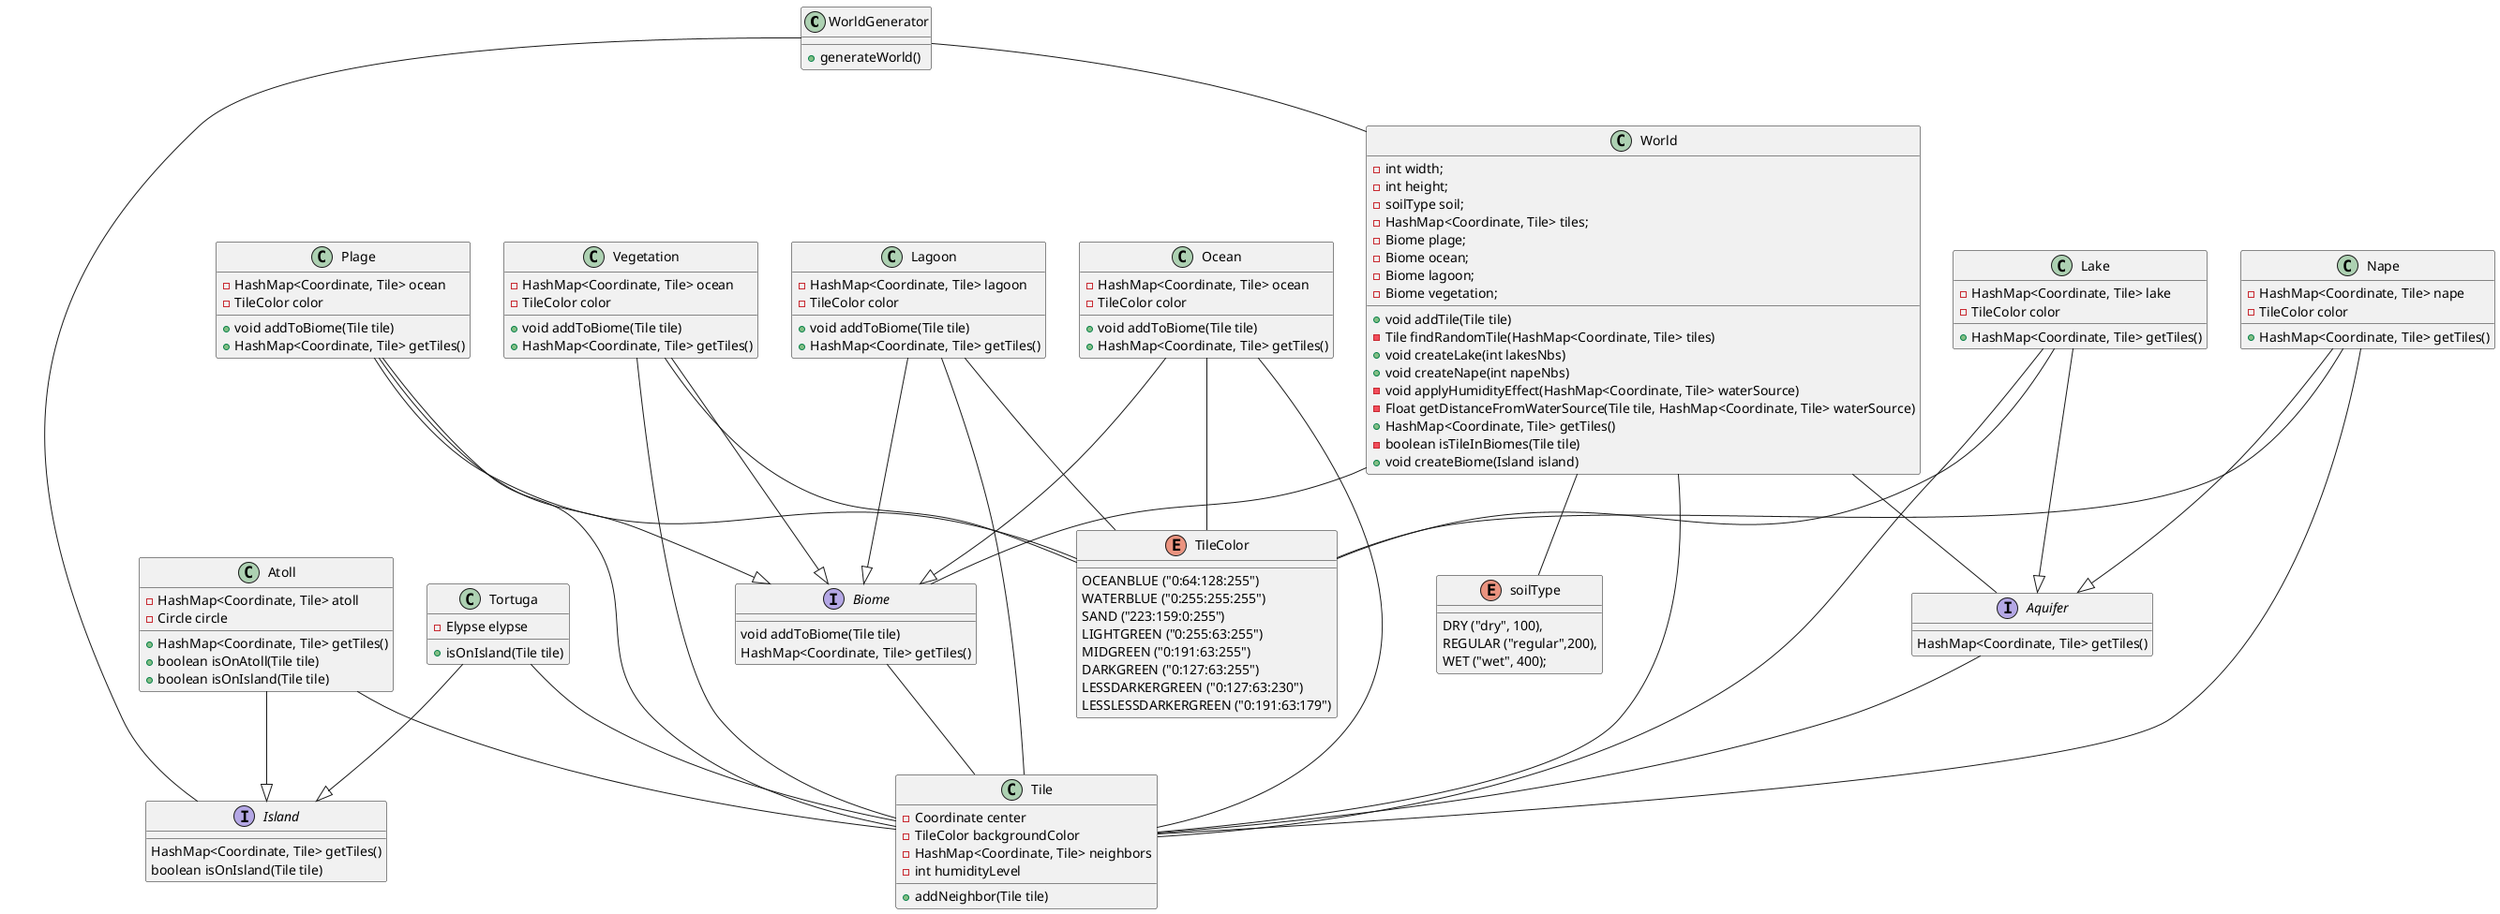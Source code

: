 @startuml

Class WorldGenerator {
    + generateWorld()
}

Interface Aquifer {
    HashMap<Coordinate, Tile> getTiles()
}

Interface Biome {
    void addToBiome(Tile tile)
    HashMap<Coordinate, Tile> getTiles()
}

Interface Island {
    HashMap<Coordinate, Tile> getTiles()
    boolean isOnIsland(Tile tile)
}

class Atoll {
    - HashMap<Coordinate, Tile> atoll
    - Circle circle
    + HashMap<Coordinate, Tile> getTiles()
    + boolean isOnAtoll(Tile tile)
    + boolean isOnIsland(Tile tile)
}

class World {
    - int width;
    - int height;
    - soilType soil;
    - HashMap<Coordinate, Tile> tiles;
    - Biome plage;
    - Biome ocean;
    - Biome lagoon;
    - Biome vegetation;
    + void addTile(Tile tile)
    - Tile findRandomTile(HashMap<Coordinate, Tile> tiles)
    + void createLake(int lakesNbs)
    + void createNape(int napeNbs)
    - void applyHumidityEffect(HashMap<Coordinate, Tile> waterSource)
    - Float getDistanceFromWaterSource(Tile tile, HashMap<Coordinate, Tile> waterSource)
    + HashMap<Coordinate, Tile> getTiles()
    - boolean isTileInBiomes(Tile tile)
    + void createBiome(Island island)
}

class Lagoon {
    - HashMap<Coordinate, Tile> lagoon
    - TileColor color
    + void addToBiome(Tile tile)
    + HashMap<Coordinate, Tile> getTiles()
}

class Lake{
    - HashMap<Coordinate, Tile> lake
    - TileColor color
    + HashMap<Coordinate, Tile> getTiles()
}

class Nape{
    - HashMap<Coordinate, Tile> nape
    - TileColor color
    + HashMap<Coordinate, Tile> getTiles()
}


class Ocean{
    - HashMap<Coordinate, Tile> ocean
    - TileColor color
    + void addToBiome(Tile tile)
    + HashMap<Coordinate, Tile> getTiles()
}

class Plage{
    - HashMap<Coordinate, Tile> ocean
    - TileColor color
    + void addToBiome(Tile tile)
    + HashMap<Coordinate, Tile> getTiles()
}

Class Tile{
    - Coordinate center
    - TileColor backgroundColor
    - HashMap<Coordinate, Tile> neighbors
    - int humidityLevel
    + addNeighbor(Tile tile)
}

Enum TileColor{
    OCEANBLUE ("0:64:128:255")
    WATERBLUE ("0:255:255:255")
    SAND ("223:159:0:255")
    LIGHTGREEN ("0:255:63:255")
    MIDGREEN ("0:191:63:255")
    DARKGREEN ("0:127:63:255")
    LESSDARKERGREEN ("0:127:63:230")
    LESSLESSDARKERGREEN ("0:191:63:179")
}

Enum soilType {
    DRY ("dry", 100),
    REGULAR ("regular",200),
    WET ("wet", 400);
}

Class Tortuga{
    - Elypse elypse
    + isOnIsland(Tile tile)
}

class Vegetation{
    - HashMap<Coordinate, Tile> ocean
    - TileColor color
    + void addToBiome(Tile tile)
    + HashMap<Coordinate, Tile> getTiles()
}

WorldGenerator -- World
WorldGenerator -- Island

World -- Tile
World -- Aquifer
World -- Biome
World -- soilType

Aquifer -- Tile
Biome -- Tile

Atoll -- Tile
Atoll --|> Island

Tortuga -- Tile
Tortuga --|> Island


Lake --|> Aquifer
Lake -- Tile
Lake -- TileColor

Nape --|> Aquifer
Nape -- Tile
Nape -- TileColor


Plage --|> Biome
Plage -- Tile
Plage -- TileColor

Ocean --|> Biome
Ocean -- Tile
Ocean -- TileColor

Vegetation --|> Biome
Vegetation  -- Tile
Vegetation -- TileColor

Lagoon --|> Biome
Lagoon -- Tile
Lagoon -- TileColor





@enduml